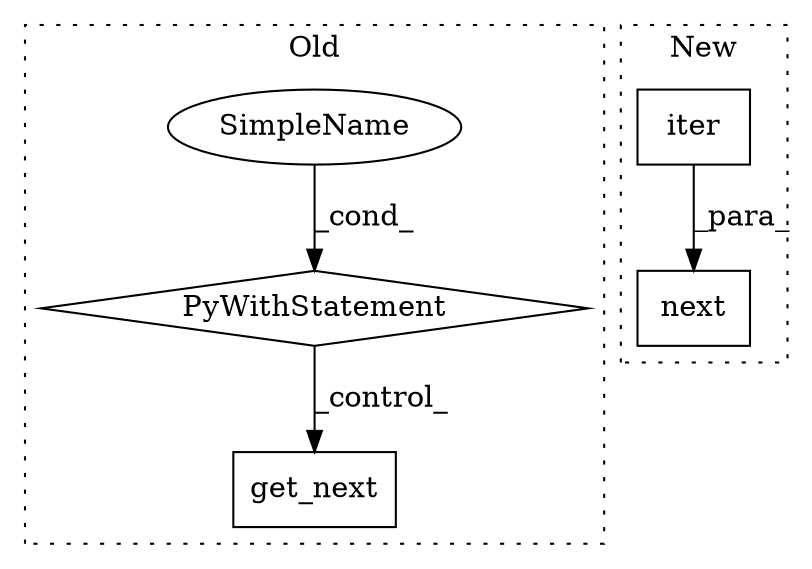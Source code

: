 digraph G {
subgraph cluster0 {
1 [label="get_next" a="32" s="10168" l="10" shape="box"];
4 [label="SimpleName" a="42" s="" l="" shape="ellipse"];
5 [label="PyWithStatement" a="104" s="9940,9981" l="10,2" shape="diamond"];
label = "Old";
style="dotted";
}
subgraph cluster1 {
2 [label="iter" a="32" s="9377,9389" l="5,1" shape="box"];
3 [label="next" a="32" s="9372,9390" l="5,1" shape="box"];
label = "New";
style="dotted";
}
2 -> 3 [label="_para_"];
4 -> 5 [label="_cond_"];
5 -> 1 [label="_control_"];
}